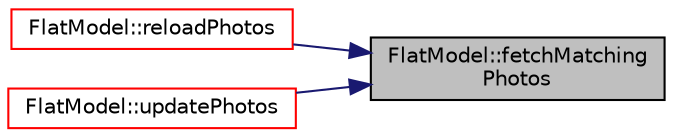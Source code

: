 digraph "FlatModel::fetchMatchingPhotos"
{
 // LATEX_PDF_SIZE
  edge [fontname="Helvetica",fontsize="10",labelfontname="Helvetica",labelfontsize="10"];
  node [fontname="Helvetica",fontsize="10",shape=record];
  rankdir="RL";
  Node1 [label="FlatModel::fetchMatching\lPhotos",height=0.2,width=0.4,color="black", fillcolor="grey75", style="filled", fontcolor="black",tooltip=" "];
  Node1 -> Node2 [dir="back",color="midnightblue",fontsize="10",style="solid",fontname="Helvetica"];
  Node2 [label="FlatModel::reloadPhotos",height=0.2,width=0.4,color="red", fillcolor="white", style="filled",URL="$class_flat_model.html#ad7e7b563526a60acc35ccbf1d2491ba3",tooltip=" "];
  Node1 -> Node5 [dir="back",color="midnightblue",fontsize="10",style="solid",fontname="Helvetica"];
  Node5 [label="FlatModel::updatePhotos",height=0.2,width=0.4,color="red", fillcolor="white", style="filled",URL="$class_flat_model.html#ab787f239714891d0dbea80843b519bf2",tooltip=" "];
}
